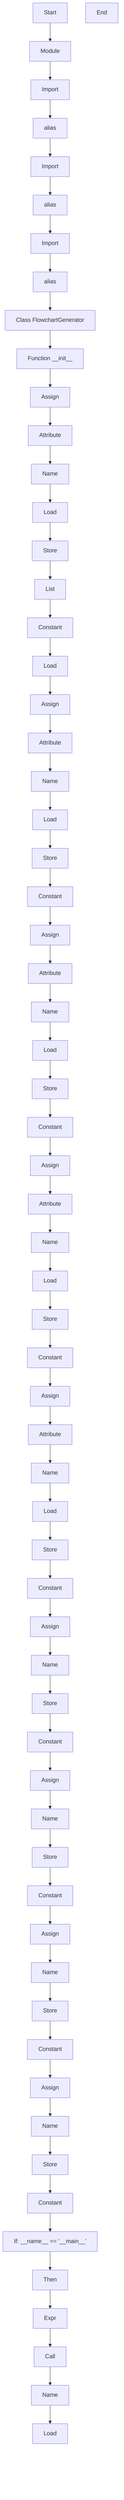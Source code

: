 flowchart TD
Start["Start"]
node1["Module"]
Start --> node1
node2["Import"]
node1 --> node2
node3["alias"]
node2 --> node3
node4["Import"]
node3 --> node4
node5["alias"]
node4 --> node5
node6["Import"]
node5 --> node6
node7["alias"]
node6 --> node7
node8["Class FlowchartGenerator"]
node7 --> node8
node9["Function __init__"]
node8 --> node9
node10["Assign"]
node9 --> node10
node11["Attribute"]
node10 --> node11
node12["Name"]
node11 --> node12
node13["Load"]
node12 --> node13
node14["Store"]
node13 --> node14
node15["List"]
node14 --> node15
node16["Constant"]
node15 --> node16
node17["Load"]
node16 --> node17
node18["Assign"]
node17 --> node18
node19["Attribute"]
node18 --> node19
node20["Name"]
node19 --> node20
node21["Load"]
node20 --> node21
node22["Store"]
node21 --> node22
node23["Constant"]
node22 --> node23
node24["Assign"]
node23 --> node24
node25["Attribute"]
node24 --> node25
node26["Name"]
node25 --> node26
node27["Load"]
node26 --> node27
node28["Store"]
node27 --> node28
node29["Constant"]
node28 --> node29
node30["Assign"]
node29 --> node30
node31["Attribute"]
node30 --> node31
node32["Name"]
node31 --> node32
node33["Load"]
node32 --> node33
node34["Store"]
node33 --> node34
node35["Constant"]
node34 --> node35
node36["Assign"]
node35 --> node36
node37["Attribute"]
node36 --> node37
node38["Name"]
node37 --> node38
node39["Load"]
node38 --> node39
node40["Store"]
node39 --> node40
node41["Constant"]
node40 --> node41
node42["Assign"]
node41 --> node42
node43["Name"]
node42 --> node43
node44["Store"]
node43 --> node44
node45["Constant"]
node44 --> node45
node46["Assign"]
node45 --> node46
node47["Name"]
node46 --> node47
node48["Store"]
node47 --> node48
node49["Constant"]
node48 --> node49
node50["Assign"]
node49 --> node50
node51["Name"]
node50 --> node51
node52["Store"]
node51 --> node52
node53["Constant"]
node52 --> node53
node54["Assign"]
node53 --> node54
node55["Name"]
node54 --> node55
node56["Store"]
node55 --> node56
node57["Constant"]
node56 --> node57
node58["If: __name__ == '__main__'"]
node57 --> node58
node59["Then"]
node58 --> node59
node60["Expr"]
node59 --> node60
node61["Call"]
node60 --> node61
node62["Name"]
node61 --> node62
node63["Load"]
node62 --> node63
End["End"]